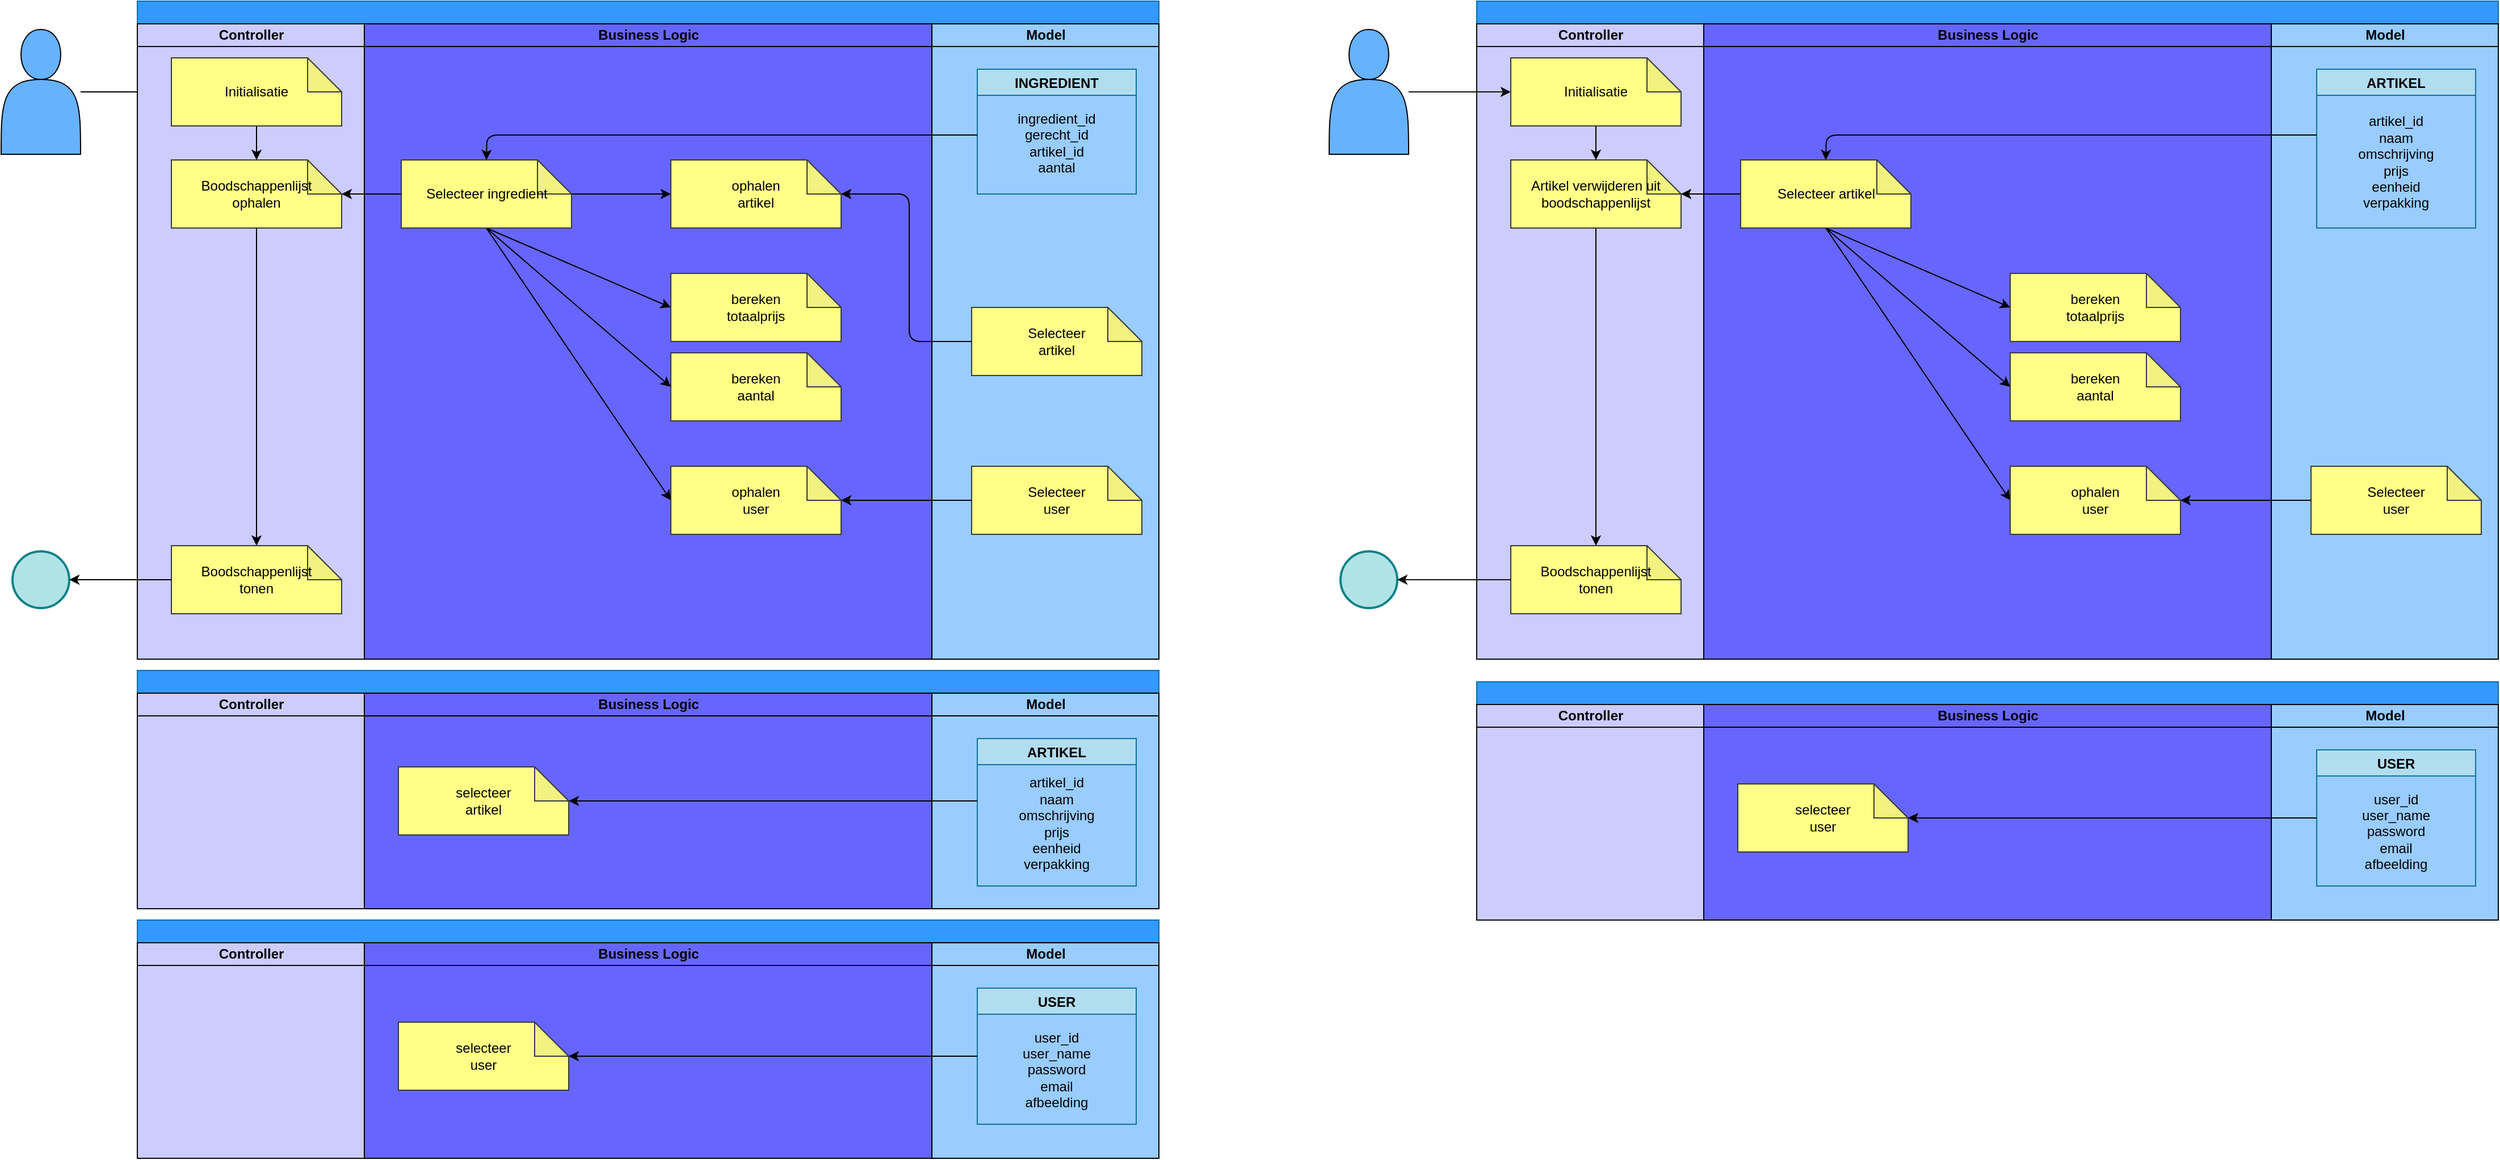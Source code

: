 <mxfile>
    <diagram id="wleXDkbhm_6Zuc-ugeMy" name="Page-1">
        <mxGraphModel dx="2027" dy="652" grid="1" gridSize="10" guides="1" tooltips="1" connect="1" arrows="1" fold="1" page="1" pageScale="1" pageWidth="850" pageHeight="1100" math="0" shadow="0">
            <root>
                <mxCell id="0"/>
                <mxCell id="1" parent="0"/>
                <mxCell id="46" style="edgeStyle=none;html=1;strokeColor=#000000;" parent="1" source="2" target="7" edge="1">
                    <mxGeometry relative="1" as="geometry"/>
                </mxCell>
                <mxCell id="2" value="" style="shape=actor;whiteSpace=wrap;html=1;fillColor=#66B2FF;strokeColor=#000000;" parent="1" vertex="1">
                    <mxGeometry x="-780" y="55" width="70" height="110" as="geometry"/>
                </mxCell>
                <mxCell id="3" value="" style="ellipse;whiteSpace=wrap;html=1;aspect=fixed;labelBackgroundColor=none;strokeColor=#0e8088;fillColor=#b0e3e6;strokeWidth=2;" parent="1" vertex="1">
                    <mxGeometry x="-770" y="515" width="50" height="50" as="geometry"/>
                </mxCell>
                <mxCell id="4" value="" style="swimlane;childLayout=stackLayout;resizeParent=1;resizeParentMax=0;startSize=20;html=1;fillColor=#3399FF;fontColor=#000000;strokeColor=#006EAF;" parent="1" vertex="1">
                    <mxGeometry x="-660" y="30" width="900" height="580" as="geometry"/>
                </mxCell>
                <mxCell id="5" value="Controller" style="swimlane;startSize=20;html=1;fillColor=#CCCCFF;fontColor=#000000;strokeColor=#0a0a0a;gradientColor=none;swimlaneFillColor=#CCCCFF;" parent="4" vertex="1">
                    <mxGeometry y="20" width="200" height="560" as="geometry"/>
                </mxCell>
                <mxCell id="6" style="edgeStyle=none;html=1;exitX=0.5;exitY=1;exitDx=0;exitDy=0;exitPerimeter=0;entryX=0.5;entryY=0;entryDx=0;entryDy=0;entryPerimeter=0;strokeColor=#000000;fontColor=#000000;" parent="5" source="7" target="9" edge="1">
                    <mxGeometry relative="1" as="geometry"/>
                </mxCell>
                <mxCell id="7" value="&lt;span style=&quot;color: rgb(0, 0, 0);&quot;&gt;Initialisatie&lt;/span&gt;" style="shape=note;whiteSpace=wrap;html=1;backgroundOutline=1;darkOpacity=0.05;strokeColor=#36393d;fillColor=#ffff88;" parent="5" vertex="1">
                    <mxGeometry x="30" y="30" width="150" height="60" as="geometry"/>
                </mxCell>
                <mxCell id="8" style="edgeStyle=none;html=1;exitX=0.5;exitY=1;exitDx=0;exitDy=0;exitPerimeter=0;strokeColor=#000000;fontColor=#000000;" parent="5" source="9" target="10" edge="1">
                    <mxGeometry relative="1" as="geometry">
                        <mxPoint x="105" y="210" as="targetPoint"/>
                    </mxGeometry>
                </mxCell>
                <mxCell id="9" value="&lt;font color=&quot;#000000&quot;&gt;Boodschappenlijst&lt;br&gt;ophalen&lt;/font&gt;" style="shape=note;whiteSpace=wrap;html=1;backgroundOutline=1;darkOpacity=0.05;strokeColor=#36393d;fillColor=#ffff88;" parent="5" vertex="1">
                    <mxGeometry x="30" y="120" width="150" height="60" as="geometry"/>
                </mxCell>
                <mxCell id="10" value="Boodschappenlijst&lt;br&gt;tonen" style="shape=note;whiteSpace=wrap;html=1;backgroundOutline=1;darkOpacity=0.05;strokeColor=#36393d;fillColor=#ffff88;fontColor=#000000;labelBackgroundColor=none;" parent="5" vertex="1">
                    <mxGeometry x="30" y="460" width="150" height="60" as="geometry"/>
                </mxCell>
                <mxCell id="11" value="&lt;font color=&quot;#000000&quot;&gt;Business Logic&lt;/font&gt;" style="swimlane;startSize=20;html=1;fillColor=#6666FF;strokeColor=#000000;swimlaneFillColor=#6666FF;fontColor=#ffffff;" parent="4" vertex="1">
                    <mxGeometry x="200" y="20" width="500" height="560" as="geometry"/>
                </mxCell>
                <mxCell id="14" style="edgeStyle=none;html=1;entryX=0;entryY=0.5;entryDx=0;entryDy=0;entryPerimeter=0;strokeColor=#000000;fontColor=#000000;exitX=0.5;exitY=1;exitDx=0;exitDy=0;exitPerimeter=0;" parent="11" source="17" target="21" edge="1">
                    <mxGeometry relative="1" as="geometry"/>
                </mxCell>
                <mxCell id="15" style="edgeStyle=none;html=1;entryX=0;entryY=0.5;entryDx=0;entryDy=0;entryPerimeter=0;strokeColor=#000000;fontColor=#000000;exitX=0.5;exitY=1;exitDx=0;exitDy=0;exitPerimeter=0;" parent="11" source="17" target="22" edge="1">
                    <mxGeometry relative="1" as="geometry"/>
                </mxCell>
                <mxCell id="16" style="edgeStyle=none;html=1;exitX=0;exitY=0;exitDx=150;exitDy=30;exitPerimeter=0;strokeColor=#000000;fontColor=#000000;" parent="11" source="17" target="18" edge="1">
                    <mxGeometry relative="1" as="geometry"/>
                </mxCell>
                <mxCell id="70" style="edgeStyle=none;html=1;entryX=0;entryY=0.5;entryDx=0;entryDy=0;entryPerimeter=0;strokeColor=#000000;exitX=0.5;exitY=1;exitDx=0;exitDy=0;exitPerimeter=0;" parent="11" source="17" target="19" edge="1">
                    <mxGeometry relative="1" as="geometry"/>
                </mxCell>
                <mxCell id="17" value="&lt;font color=&quot;#000000&quot;&gt;Selecteer ingredient&lt;/font&gt;" style="shape=note;whiteSpace=wrap;html=1;backgroundOutline=1;darkOpacity=0.05;strokeColor=#36393d;fillColor=#ffff88;" parent="11" vertex="1">
                    <mxGeometry x="32.5" y="120" width="150" height="60" as="geometry"/>
                </mxCell>
                <mxCell id="18" value="&lt;font color=&quot;#000000&quot;&gt;ophalen&lt;br&gt;artikel&lt;/font&gt;" style="shape=note;whiteSpace=wrap;html=1;backgroundOutline=1;darkOpacity=0.05;strokeColor=#36393d;fillColor=#ffff88;" parent="11" vertex="1">
                    <mxGeometry x="270" y="120" width="150" height="60" as="geometry"/>
                </mxCell>
                <mxCell id="19" value="&lt;font color=&quot;#000000&quot;&gt;ophalen&lt;br&gt;user&lt;/font&gt;" style="shape=note;whiteSpace=wrap;html=1;backgroundOutline=1;darkOpacity=0.05;strokeColor=#36393d;fillColor=#ffff88;" parent="11" vertex="1">
                    <mxGeometry x="270" y="390" width="150" height="60" as="geometry"/>
                </mxCell>
                <mxCell id="21" value="&lt;font color=&quot;#000000&quot;&gt;bereken&lt;br&gt;totaalprijs&lt;/font&gt;" style="shape=note;whiteSpace=wrap;html=1;backgroundOutline=1;darkOpacity=0.05;strokeColor=#36393d;fillColor=#ffff88;" parent="11" vertex="1">
                    <mxGeometry x="270" y="220" width="150" height="60" as="geometry"/>
                </mxCell>
                <mxCell id="22" value="&lt;font color=&quot;#000000&quot;&gt;bereken&lt;br&gt;aantal&lt;/font&gt;" style="shape=note;whiteSpace=wrap;html=1;backgroundOutline=1;darkOpacity=0.05;strokeColor=#36393d;fillColor=#ffff88;" parent="11" vertex="1">
                    <mxGeometry x="270" y="290" width="150" height="60" as="geometry"/>
                </mxCell>
                <mxCell id="23" value="&lt;font color=&quot;#000000&quot;&gt;Model&lt;/font&gt;" style="swimlane;startSize=20;html=1;fillColor=#99CCFF;swimlaneFillColor=#99CCFF;strokeColor=#000000;" parent="4" vertex="1">
                    <mxGeometry x="700" y="20" width="200" height="560" as="geometry"/>
                </mxCell>
                <mxCell id="24" value="INGREDIENT" style="swimlane;labelBackgroundColor=none;strokeColor=#10739e;fillColor=#b1ddf0;fontColor=#000000;startSize=23;" parent="23" vertex="1">
                    <mxGeometry x="40" y="40" width="140" height="110" as="geometry"/>
                </mxCell>
                <mxCell id="56" value="&lt;font color=&quot;#000000&quot;&gt;ingredient_id&lt;br&gt;gerecht_id&lt;br&gt;artikel_id&lt;br&gt;aantal&lt;br&gt;&lt;/font&gt;" style="text;html=1;strokeColor=none;fillColor=none;align=center;verticalAlign=middle;whiteSpace=wrap;rounded=0;" parent="24" vertex="1">
                    <mxGeometry x="15" y="10" width="110" height="110" as="geometry"/>
                </mxCell>
                <mxCell id="26" value="&lt;font color=&quot;#000000&quot;&gt;Selecteer &lt;br&gt;artikel&lt;br&gt;&lt;/font&gt;" style="shape=note;whiteSpace=wrap;html=1;backgroundOutline=1;darkOpacity=0.05;strokeColor=#36393d;fillColor=#ffff88;" parent="23" vertex="1">
                    <mxGeometry x="35" y="250" width="150" height="60" as="geometry"/>
                </mxCell>
                <mxCell id="27" value="&lt;font color=&quot;#000000&quot;&gt;Selecteer&lt;br&gt;user&lt;br&gt;&lt;/font&gt;" style="shape=note;whiteSpace=wrap;html=1;backgroundOutline=1;darkOpacity=0.05;strokeColor=#36393d;fillColor=#ffff88;" parent="23" vertex="1">
                    <mxGeometry x="35" y="390" width="150" height="60" as="geometry"/>
                </mxCell>
                <mxCell id="28" style="edgeStyle=none;html=1;entryX=0.5;entryY=0;entryDx=0;entryDy=0;entryPerimeter=0;strokeColor=#000000;fontColor=#000000;" parent="4" target="17" edge="1">
                    <mxGeometry relative="1" as="geometry">
                        <Array as="points">
                            <mxPoint x="308" y="118"/>
                        </Array>
                        <mxPoint x="740" y="118" as="sourcePoint"/>
                    </mxGeometry>
                </mxCell>
                <mxCell id="29" style="edgeStyle=none;html=1;entryX=0;entryY=0;entryDx=150;entryDy=30;entryPerimeter=0;strokeColor=#000000;fontColor=#000000;" parent="4" source="17" target="9" edge="1">
                    <mxGeometry relative="1" as="geometry"/>
                </mxCell>
                <mxCell id="30" style="edgeStyle=none;html=1;exitX=0;exitY=0.5;exitDx=0;exitDy=0;exitPerimeter=0;strokeColor=#000000;fontColor=#000000;entryX=0;entryY=0;entryDx=150;entryDy=30;entryPerimeter=0;" parent="4" source="26" target="18" edge="1">
                    <mxGeometry relative="1" as="geometry">
                        <Array as="points">
                            <mxPoint x="680" y="300"/>
                            <mxPoint x="680" y="170"/>
                        </Array>
                    </mxGeometry>
                </mxCell>
                <mxCell id="68" style="edgeStyle=none;html=1;strokeColor=#000000;" parent="4" source="27" target="19" edge="1">
                    <mxGeometry relative="1" as="geometry"/>
                </mxCell>
                <mxCell id="33" value="" style="swimlane;childLayout=stackLayout;resizeParent=1;resizeParentMax=0;startSize=20;html=1;fillColor=#3399FF;fontColor=#000000;strokeColor=#006EAF;" parent="1" vertex="1">
                    <mxGeometry x="-660" y="840" width="900" height="210" as="geometry"/>
                </mxCell>
                <mxCell id="34" value="Controller" style="swimlane;startSize=20;html=1;fillColor=#CCCCFF;fontColor=#000000;strokeColor=#0a0a0a;gradientColor=none;swimlaneFillColor=#CCCCFF;" parent="33" vertex="1">
                    <mxGeometry y="20" width="200" height="190" as="geometry"/>
                </mxCell>
                <mxCell id="35" value="&lt;font color=&quot;#000000&quot;&gt;Business Logic&lt;/font&gt;" style="swimlane;startSize=20;html=1;fillColor=#6666FF;strokeColor=#000000;swimlaneFillColor=#6666FF;fontColor=#ffffff;" parent="33" vertex="1">
                    <mxGeometry x="200" y="20" width="500" height="190" as="geometry"/>
                </mxCell>
                <mxCell id="66" value="&lt;font color=&quot;#000000&quot;&gt;selecteer&lt;br&gt;user&lt;/font&gt;" style="shape=note;whiteSpace=wrap;html=1;backgroundOutline=1;darkOpacity=0.05;strokeColor=#36393d;fillColor=#ffff88;" parent="35" vertex="1">
                    <mxGeometry x="30" y="70" width="150" height="60" as="geometry"/>
                </mxCell>
                <mxCell id="36" value="&lt;font color=&quot;#000000&quot;&gt;Model&lt;/font&gt;" style="swimlane;startSize=20;html=1;fillColor=#99CCFF;swimlaneFillColor=#99CCFF;strokeColor=#000000;" parent="33" vertex="1">
                    <mxGeometry x="700" y="20" width="200" height="190" as="geometry"/>
                </mxCell>
                <mxCell id="37" value="USER" style="swimlane;labelBackgroundColor=none;strokeColor=#10739e;fillColor=#b1ddf0;fontColor=#000000;startSize=23;" parent="36" vertex="1">
                    <mxGeometry x="40" y="40" width="140" height="120" as="geometry"/>
                </mxCell>
                <mxCell id="38" value="&lt;font color=&quot;#000000&quot;&gt;user_id&lt;br&gt;user_name&lt;br&gt;password&lt;br&gt;email&lt;br&gt;afbeelding&lt;br&gt;&lt;/font&gt;" style="text;html=1;strokeColor=none;fillColor=none;align=center;verticalAlign=middle;whiteSpace=wrap;rounded=0;" parent="37" vertex="1">
                    <mxGeometry x="15" y="17" width="110" height="110" as="geometry"/>
                </mxCell>
                <mxCell id="67" style="edgeStyle=none;html=1;strokeColor=#000000;exitX=0;exitY=0.5;exitDx=0;exitDy=0;" parent="33" source="37" target="66" edge="1">
                    <mxGeometry relative="1" as="geometry"/>
                </mxCell>
                <mxCell id="47" style="edgeStyle=none;html=1;strokeColor=#000000;" parent="1" source="10" target="3" edge="1">
                    <mxGeometry relative="1" as="geometry"/>
                </mxCell>
                <mxCell id="58" value="" style="swimlane;childLayout=stackLayout;resizeParent=1;resizeParentMax=0;startSize=20;html=1;fillColor=#3399FF;fontColor=#000000;strokeColor=#006EAF;" parent="1" vertex="1">
                    <mxGeometry x="-660" y="620" width="900" height="210" as="geometry"/>
                </mxCell>
                <mxCell id="59" value="Controller" style="swimlane;startSize=20;html=1;fillColor=#CCCCFF;fontColor=#000000;strokeColor=#0a0a0a;gradientColor=none;swimlaneFillColor=#CCCCFF;" parent="58" vertex="1">
                    <mxGeometry y="20" width="200" height="190" as="geometry"/>
                </mxCell>
                <mxCell id="60" value="&lt;font color=&quot;#000000&quot;&gt;Business Logic&lt;/font&gt;" style="swimlane;startSize=20;html=1;fillColor=#6666FF;strokeColor=#000000;swimlaneFillColor=#6666FF;fontColor=#ffffff;" parent="58" vertex="1">
                    <mxGeometry x="200" y="20" width="500" height="190" as="geometry"/>
                </mxCell>
                <mxCell id="61" value="&lt;font color=&quot;#000000&quot;&gt;selecteer&lt;br&gt;artikel&lt;/font&gt;" style="shape=note;whiteSpace=wrap;html=1;backgroundOutline=1;darkOpacity=0.05;strokeColor=#36393d;fillColor=#ffff88;" parent="60" vertex="1">
                    <mxGeometry x="30" y="65" width="150" height="60" as="geometry"/>
                </mxCell>
                <mxCell id="62" value="&lt;font color=&quot;#000000&quot;&gt;Model&lt;/font&gt;" style="swimlane;startSize=20;html=1;fillColor=#99CCFF;swimlaneFillColor=#99CCFF;strokeColor=#000000;" parent="58" vertex="1">
                    <mxGeometry x="700" y="20" width="200" height="190" as="geometry"/>
                </mxCell>
                <mxCell id="63" value="ARTIKEL" style="swimlane;labelBackgroundColor=none;strokeColor=#10739e;fillColor=#b1ddf0;fontColor=#000000;startSize=23;" parent="62" vertex="1">
                    <mxGeometry x="40" y="40" width="140" height="130" as="geometry"/>
                </mxCell>
                <mxCell id="64" value="&lt;font color=&quot;#000000&quot;&gt;artikel_id&lt;br&gt;naam&lt;br&gt;omschrijving&lt;br&gt;prijs&lt;br&gt;eenheid&lt;br&gt;verpakking&lt;br&gt;&lt;/font&gt;" style="text;html=1;strokeColor=none;fillColor=none;align=center;verticalAlign=middle;whiteSpace=wrap;rounded=0;" parent="63" vertex="1">
                    <mxGeometry x="15" y="20" width="110" height="110" as="geometry"/>
                </mxCell>
                <mxCell id="65" style="edgeStyle=none;html=1;strokeColor=#000000;fontColor=#000000;" parent="58" target="61" edge="1">
                    <mxGeometry relative="1" as="geometry">
                        <mxPoint x="740" y="115" as="sourcePoint"/>
                    </mxGeometry>
                </mxCell>
                <mxCell id="73" value="" style="swimlane;childLayout=stackLayout;resizeParent=1;resizeParentMax=0;startSize=20;html=1;fillColor=#3399FF;fontColor=#000000;strokeColor=#006EAF;" vertex="1" parent="1">
                    <mxGeometry x="520" y="30" width="900" height="580" as="geometry"/>
                </mxCell>
                <mxCell id="74" value="Controller" style="swimlane;startSize=20;html=1;fillColor=#CCCCFF;fontColor=#000000;strokeColor=#0a0a0a;gradientColor=none;swimlaneFillColor=#CCCCFF;" vertex="1" parent="73">
                    <mxGeometry y="20" width="200" height="560" as="geometry"/>
                </mxCell>
                <mxCell id="75" style="edgeStyle=none;html=1;exitX=0.5;exitY=1;exitDx=0;exitDy=0;exitPerimeter=0;entryX=0.5;entryY=0;entryDx=0;entryDy=0;entryPerimeter=0;strokeColor=#000000;fontColor=#000000;" edge="1" parent="74" source="76" target="78">
                    <mxGeometry relative="1" as="geometry"/>
                </mxCell>
                <mxCell id="76" value="&lt;span style=&quot;color: rgb(0, 0, 0);&quot;&gt;Initialisatie&lt;/span&gt;" style="shape=note;whiteSpace=wrap;html=1;backgroundOutline=1;darkOpacity=0.05;strokeColor=#36393d;fillColor=#ffff88;" vertex="1" parent="74">
                    <mxGeometry x="30" y="30" width="150" height="60" as="geometry"/>
                </mxCell>
                <mxCell id="77" style="edgeStyle=none;html=1;exitX=0.5;exitY=1;exitDx=0;exitDy=0;exitPerimeter=0;strokeColor=#000000;fontColor=#000000;" edge="1" parent="74" source="78" target="79">
                    <mxGeometry relative="1" as="geometry">
                        <mxPoint x="105" y="210" as="targetPoint"/>
                    </mxGeometry>
                </mxCell>
                <mxCell id="78" value="&lt;font color=&quot;#000000&quot;&gt;Artikel verwijderen uit boodschappenlijst&lt;br&gt;&lt;/font&gt;" style="shape=note;whiteSpace=wrap;html=1;backgroundOutline=1;darkOpacity=0.05;strokeColor=#36393d;fillColor=#ffff88;" vertex="1" parent="74">
                    <mxGeometry x="30" y="120" width="150" height="60" as="geometry"/>
                </mxCell>
                <mxCell id="79" value="Boodschappenlijst&lt;br&gt;tonen" style="shape=note;whiteSpace=wrap;html=1;backgroundOutline=1;darkOpacity=0.05;strokeColor=#36393d;fillColor=#ffff88;fontColor=#000000;labelBackgroundColor=none;" vertex="1" parent="74">
                    <mxGeometry x="30" y="460" width="150" height="60" as="geometry"/>
                </mxCell>
                <mxCell id="80" value="&lt;font color=&quot;#000000&quot;&gt;Business Logic&lt;/font&gt;" style="swimlane;startSize=20;html=1;fillColor=#6666FF;strokeColor=#000000;swimlaneFillColor=#6666FF;fontColor=#ffffff;" vertex="1" parent="73">
                    <mxGeometry x="200" y="20" width="500" height="560" as="geometry"/>
                </mxCell>
                <mxCell id="81" style="edgeStyle=none;html=1;entryX=0;entryY=0.5;entryDx=0;entryDy=0;entryPerimeter=0;strokeColor=#000000;fontColor=#000000;exitX=0.5;exitY=1;exitDx=0;exitDy=0;exitPerimeter=0;" edge="1" parent="80" source="85" target="88">
                    <mxGeometry relative="1" as="geometry"/>
                </mxCell>
                <mxCell id="82" style="edgeStyle=none;html=1;entryX=0;entryY=0.5;entryDx=0;entryDy=0;entryPerimeter=0;strokeColor=#000000;fontColor=#000000;exitX=0.5;exitY=1;exitDx=0;exitDy=0;exitPerimeter=0;" edge="1" parent="80" source="85" target="89">
                    <mxGeometry relative="1" as="geometry"/>
                </mxCell>
                <mxCell id="84" style="edgeStyle=none;html=1;entryX=0;entryY=0.5;entryDx=0;entryDy=0;entryPerimeter=0;strokeColor=#000000;exitX=0.5;exitY=1;exitDx=0;exitDy=0;exitPerimeter=0;" edge="1" parent="80" source="85" target="87">
                    <mxGeometry relative="1" as="geometry"/>
                </mxCell>
                <mxCell id="85" value="&lt;font color=&quot;#000000&quot;&gt;Selecteer artikel&lt;/font&gt;" style="shape=note;whiteSpace=wrap;html=1;backgroundOutline=1;darkOpacity=0.05;strokeColor=#36393d;fillColor=#ffff88;" vertex="1" parent="80">
                    <mxGeometry x="32.5" y="120" width="150" height="60" as="geometry"/>
                </mxCell>
                <mxCell id="87" value="&lt;font color=&quot;#000000&quot;&gt;ophalen&lt;br&gt;user&lt;/font&gt;" style="shape=note;whiteSpace=wrap;html=1;backgroundOutline=1;darkOpacity=0.05;strokeColor=#36393d;fillColor=#ffff88;" vertex="1" parent="80">
                    <mxGeometry x="270" y="390" width="150" height="60" as="geometry"/>
                </mxCell>
                <mxCell id="88" value="&lt;font color=&quot;#000000&quot;&gt;bereken&lt;br&gt;totaalprijs&lt;/font&gt;" style="shape=note;whiteSpace=wrap;html=1;backgroundOutline=1;darkOpacity=0.05;strokeColor=#36393d;fillColor=#ffff88;" vertex="1" parent="80">
                    <mxGeometry x="270" y="220" width="150" height="60" as="geometry"/>
                </mxCell>
                <mxCell id="89" value="&lt;font color=&quot;#000000&quot;&gt;bereken&lt;br&gt;aantal&lt;/font&gt;" style="shape=note;whiteSpace=wrap;html=1;backgroundOutline=1;darkOpacity=0.05;strokeColor=#36393d;fillColor=#ffff88;" vertex="1" parent="80">
                    <mxGeometry x="270" y="290" width="150" height="60" as="geometry"/>
                </mxCell>
                <mxCell id="90" value="&lt;font color=&quot;#000000&quot;&gt;Model&lt;/font&gt;" style="swimlane;startSize=20;html=1;fillColor=#99CCFF;swimlaneFillColor=#99CCFF;strokeColor=#000000;" vertex="1" parent="73">
                    <mxGeometry x="700" y="20" width="200" height="560" as="geometry"/>
                </mxCell>
                <mxCell id="91" value="ARTIKEL" style="swimlane;labelBackgroundColor=none;strokeColor=#10739e;fillColor=#b1ddf0;fontColor=#000000;startSize=23;" vertex="1" parent="90">
                    <mxGeometry x="40" y="40" width="140" height="140" as="geometry"/>
                </mxCell>
                <mxCell id="103" value="&lt;font color=&quot;#000000&quot;&gt;artikel_id&lt;br&gt;naam&lt;br&gt;omschrijving&lt;br&gt;prijs&lt;br&gt;eenheid&lt;br&gt;verpakking&lt;br&gt;&lt;/font&gt;" style="text;html=1;strokeColor=none;fillColor=none;align=center;verticalAlign=middle;whiteSpace=wrap;rounded=0;" vertex="1" parent="91">
                    <mxGeometry x="15" y="27" width="110" height="110" as="geometry"/>
                </mxCell>
                <mxCell id="94" value="&lt;font color=&quot;#000000&quot;&gt;Selecteer&lt;br&gt;user&lt;br&gt;&lt;/font&gt;" style="shape=note;whiteSpace=wrap;html=1;backgroundOutline=1;darkOpacity=0.05;strokeColor=#36393d;fillColor=#ffff88;" vertex="1" parent="90">
                    <mxGeometry x="35" y="390" width="150" height="60" as="geometry"/>
                </mxCell>
                <mxCell id="95" style="edgeStyle=none;html=1;entryX=0.5;entryY=0;entryDx=0;entryDy=0;entryPerimeter=0;strokeColor=#000000;fontColor=#000000;" edge="1" parent="73" target="85">
                    <mxGeometry relative="1" as="geometry">
                        <Array as="points">
                            <mxPoint x="308" y="118"/>
                        </Array>
                        <mxPoint x="740" y="118" as="sourcePoint"/>
                    </mxGeometry>
                </mxCell>
                <mxCell id="96" style="edgeStyle=none;html=1;entryX=0;entryY=0;entryDx=150;entryDy=30;entryPerimeter=0;strokeColor=#000000;fontColor=#000000;" edge="1" parent="73" source="85" target="78">
                    <mxGeometry relative="1" as="geometry"/>
                </mxCell>
                <mxCell id="98" style="edgeStyle=none;html=1;strokeColor=#000000;" edge="1" parent="73" source="94" target="87">
                    <mxGeometry relative="1" as="geometry"/>
                </mxCell>
                <mxCell id="101" style="edgeStyle=none;html=1;strokeColor=#121111;" edge="1" parent="1" source="99" target="76">
                    <mxGeometry relative="1" as="geometry"/>
                </mxCell>
                <mxCell id="99" value="" style="shape=actor;whiteSpace=wrap;html=1;fillColor=#66B2FF;strokeColor=#000000;" vertex="1" parent="1">
                    <mxGeometry x="390" y="55" width="70" height="110" as="geometry"/>
                </mxCell>
                <mxCell id="100" value="" style="ellipse;whiteSpace=wrap;html=1;aspect=fixed;labelBackgroundColor=none;strokeColor=#0e8088;fillColor=#b0e3e6;strokeWidth=2;" vertex="1" parent="1">
                    <mxGeometry x="400" y="515" width="50" height="50" as="geometry"/>
                </mxCell>
                <mxCell id="102" style="edgeStyle=none;html=1;entryX=1;entryY=0.5;entryDx=0;entryDy=0;strokeColor=#121111;" edge="1" parent="1" source="79" target="100">
                    <mxGeometry relative="1" as="geometry"/>
                </mxCell>
                <mxCell id="104" value="" style="swimlane;childLayout=stackLayout;resizeParent=1;resizeParentMax=0;startSize=20;html=1;fillColor=#3399FF;fontColor=#000000;strokeColor=#006EAF;" vertex="1" parent="1">
                    <mxGeometry x="520" y="630" width="900" height="210" as="geometry"/>
                </mxCell>
                <mxCell id="105" value="Controller" style="swimlane;startSize=20;html=1;fillColor=#CCCCFF;fontColor=#000000;strokeColor=#0a0a0a;gradientColor=none;swimlaneFillColor=#CCCCFF;" vertex="1" parent="104">
                    <mxGeometry y="20" width="200" height="190" as="geometry"/>
                </mxCell>
                <mxCell id="106" value="&lt;font color=&quot;#000000&quot;&gt;Business Logic&lt;/font&gt;" style="swimlane;startSize=20;html=1;fillColor=#6666FF;strokeColor=#000000;swimlaneFillColor=#6666FF;fontColor=#ffffff;" vertex="1" parent="104">
                    <mxGeometry x="200" y="20" width="500" height="190" as="geometry"/>
                </mxCell>
                <mxCell id="107" value="&lt;font color=&quot;#000000&quot;&gt;selecteer&lt;br&gt;user&lt;/font&gt;" style="shape=note;whiteSpace=wrap;html=1;backgroundOutline=1;darkOpacity=0.05;strokeColor=#36393d;fillColor=#ffff88;" vertex="1" parent="106">
                    <mxGeometry x="30" y="70" width="150" height="60" as="geometry"/>
                </mxCell>
                <mxCell id="108" value="&lt;font color=&quot;#000000&quot;&gt;Model&lt;/font&gt;" style="swimlane;startSize=20;html=1;fillColor=#99CCFF;swimlaneFillColor=#99CCFF;strokeColor=#000000;" vertex="1" parent="104">
                    <mxGeometry x="700" y="20" width="200" height="190" as="geometry"/>
                </mxCell>
                <mxCell id="109" value="USER" style="swimlane;labelBackgroundColor=none;strokeColor=#10739e;fillColor=#b1ddf0;fontColor=#000000;startSize=23;" vertex="1" parent="108">
                    <mxGeometry x="40" y="40" width="140" height="120" as="geometry"/>
                </mxCell>
                <mxCell id="110" value="&lt;font color=&quot;#000000&quot;&gt;user_id&lt;br&gt;user_name&lt;br&gt;password&lt;br&gt;email&lt;br&gt;afbeelding&lt;br&gt;&lt;/font&gt;" style="text;html=1;strokeColor=none;fillColor=none;align=center;verticalAlign=middle;whiteSpace=wrap;rounded=0;" vertex="1" parent="109">
                    <mxGeometry x="15" y="17" width="110" height="110" as="geometry"/>
                </mxCell>
                <mxCell id="111" style="edgeStyle=none;html=1;strokeColor=#000000;exitX=0;exitY=0.5;exitDx=0;exitDy=0;" edge="1" parent="104" source="109" target="107">
                    <mxGeometry relative="1" as="geometry"/>
                </mxCell>
            </root>
        </mxGraphModel>
    </diagram>
</mxfile>